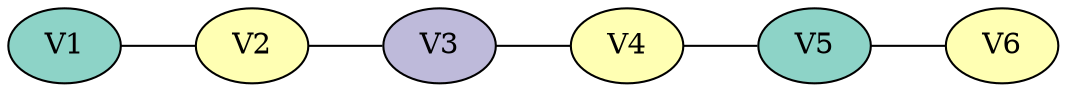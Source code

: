 graph colored {
node [style=filled colorscheme="set312"];
rankdir=RL;
V2--V1;
V3--V2;
V4--V3;
V5--V4;
V6--V5;
V1[fillcolor="1"];
V2[fillcolor="2"];
V3[fillcolor="3"];
V4[fillcolor="2"];
V5[fillcolor="1"];
V6[fillcolor="2"];
}